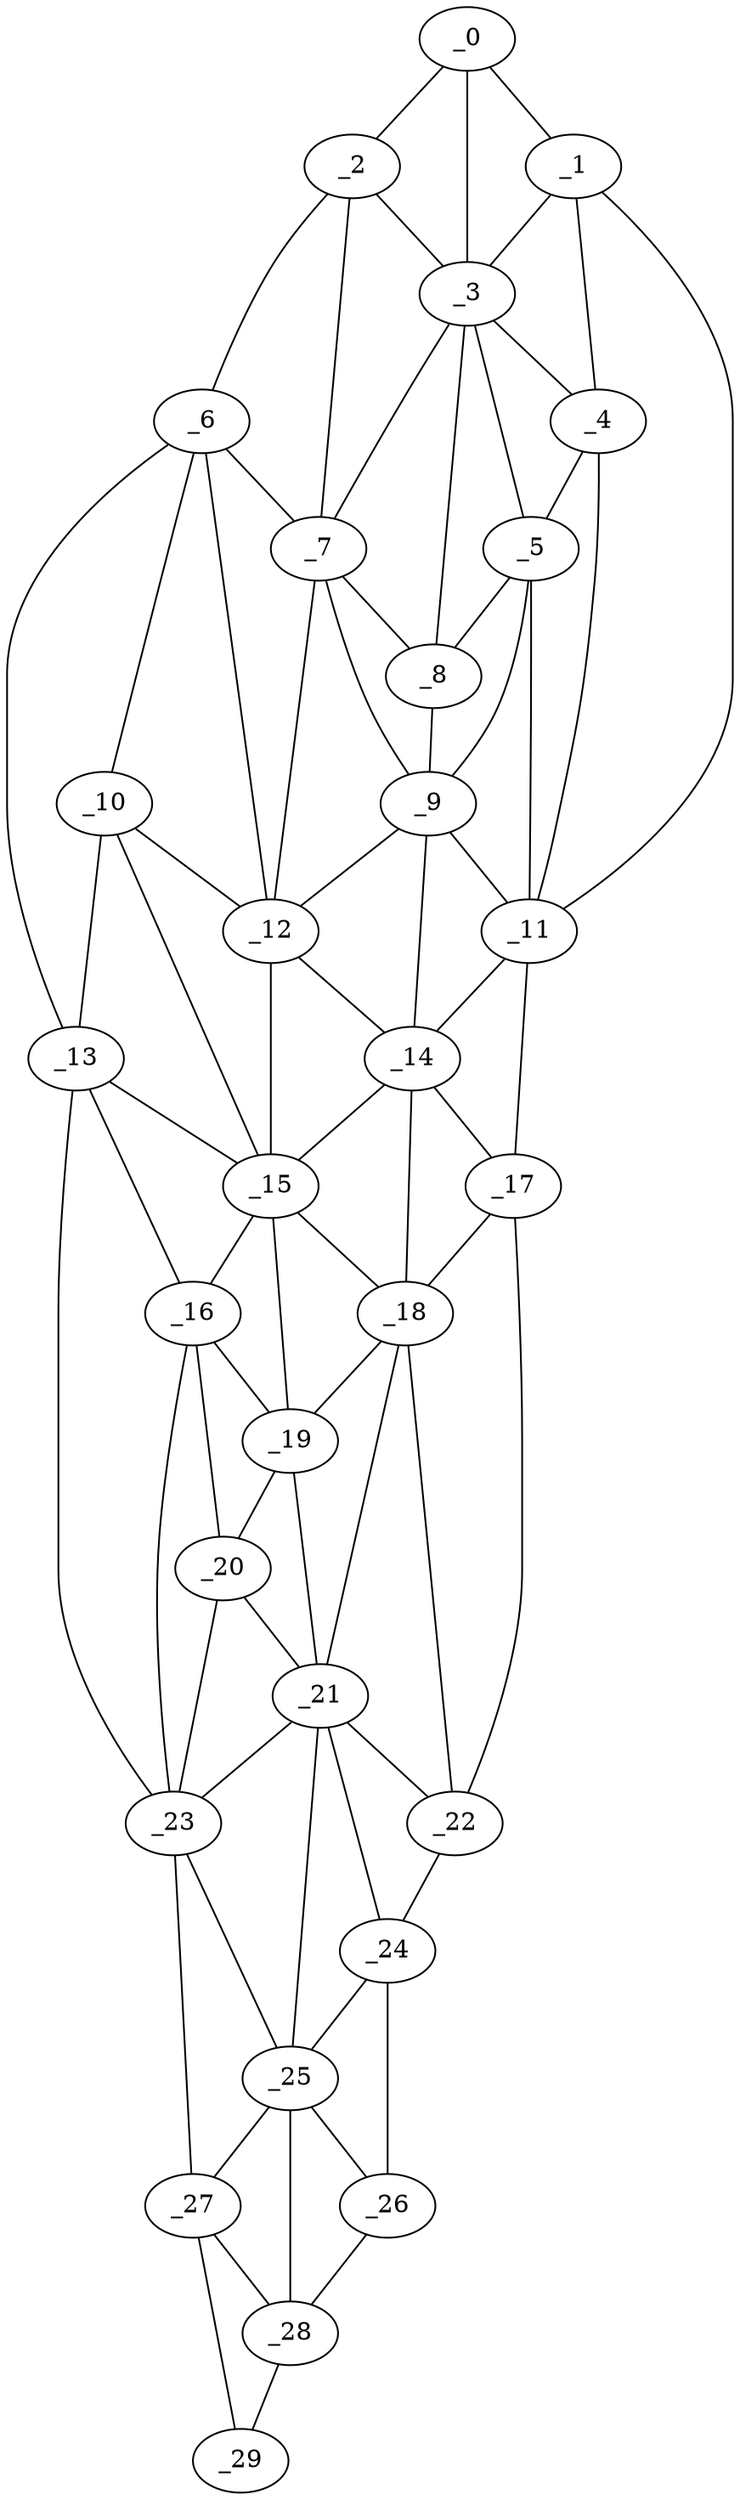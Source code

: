 graph "obj69__75.gxl" {
	_0	 [x=3,
		y=50];
	_1	 [x=8,
		y=31];
	_0 -- _1	 [valence=1];
	_2	 [x=12,
		y=62];
	_0 -- _2	 [valence=1];
	_3	 [x=24,
		y=44];
	_0 -- _3	 [valence=2];
	_1 -- _3	 [valence=1];
	_4	 [x=26,
		y=30];
	_1 -- _4	 [valence=2];
	_11	 [x=56,
		y=28];
	_1 -- _11	 [valence=1];
	_2 -- _3	 [valence=2];
	_6	 [x=32,
		y=84];
	_2 -- _6	 [valence=1];
	_7	 [x=36,
		y=68];
	_2 -- _7	 [valence=1];
	_3 -- _4	 [valence=2];
	_5	 [x=31,
		y=34];
	_3 -- _5	 [valence=1];
	_3 -- _7	 [valence=1];
	_8	 [x=40,
		y=59];
	_3 -- _8	 [valence=2];
	_4 -- _5	 [valence=2];
	_4 -- _11	 [valence=2];
	_5 -- _8	 [valence=2];
	_9	 [x=46,
		y=57];
	_5 -- _9	 [valence=2];
	_5 -- _11	 [valence=2];
	_6 -- _7	 [valence=2];
	_10	 [x=55,
		y=90];
	_6 -- _10	 [valence=1];
	_12	 [x=56,
		y=78];
	_6 -- _12	 [valence=2];
	_13	 [x=59,
		y=103];
	_6 -- _13	 [valence=1];
	_7 -- _8	 [valence=2];
	_7 -- _9	 [valence=1];
	_7 -- _12	 [valence=1];
	_8 -- _9	 [valence=2];
	_9 -- _11	 [valence=2];
	_9 -- _12	 [valence=1];
	_14	 [x=62,
		y=54];
	_9 -- _14	 [valence=2];
	_10 -- _12	 [valence=2];
	_10 -- _13	 [valence=1];
	_15	 [x=68,
		y=86];
	_10 -- _15	 [valence=2];
	_11 -- _14	 [valence=1];
	_17	 [x=79,
		y=28];
	_11 -- _17	 [valence=1];
	_12 -- _14	 [valence=2];
	_12 -- _15	 [valence=2];
	_13 -- _15	 [valence=1];
	_16	 [x=74,
		y=101];
	_13 -- _16	 [valence=2];
	_23	 [x=103,
		y=98];
	_13 -- _23	 [valence=1];
	_14 -- _15	 [valence=2];
	_14 -- _17	 [valence=2];
	_18	 [x=80,
		y=52];
	_14 -- _18	 [valence=1];
	_15 -- _16	 [valence=2];
	_15 -- _18	 [valence=2];
	_19	 [x=80,
		y=91];
	_15 -- _19	 [valence=2];
	_16 -- _19	 [valence=1];
	_20	 [x=95,
		y=90];
	_16 -- _20	 [valence=2];
	_16 -- _23	 [valence=2];
	_17 -- _18	 [valence=2];
	_22	 [x=101,
		y=51];
	_17 -- _22	 [valence=1];
	_18 -- _19	 [valence=2];
	_21	 [x=99,
		y=85];
	_18 -- _21	 [valence=2];
	_18 -- _22	 [valence=1];
	_19 -- _20	 [valence=2];
	_19 -- _21	 [valence=2];
	_20 -- _21	 [valence=2];
	_20 -- _23	 [valence=2];
	_21 -- _22	 [valence=1];
	_21 -- _23	 [valence=1];
	_24	 [x=109,
		y=60];
	_21 -- _24	 [valence=2];
	_25	 [x=111,
		y=81];
	_21 -- _25	 [valence=1];
	_22 -- _24	 [valence=1];
	_23 -- _25	 [valence=1];
	_27	 [x=117,
		y=96];
	_23 -- _27	 [valence=1];
	_24 -- _25	 [valence=1];
	_26	 [x=117,
		y=70];
	_24 -- _26	 [valence=1];
	_25 -- _26	 [valence=2];
	_25 -- _27	 [valence=2];
	_28	 [x=122,
		y=82];
	_25 -- _28	 [valence=1];
	_26 -- _28	 [valence=1];
	_27 -- _28	 [valence=1];
	_29	 [x=122,
		y=95];
	_27 -- _29	 [valence=1];
	_28 -- _29	 [valence=1];
}
